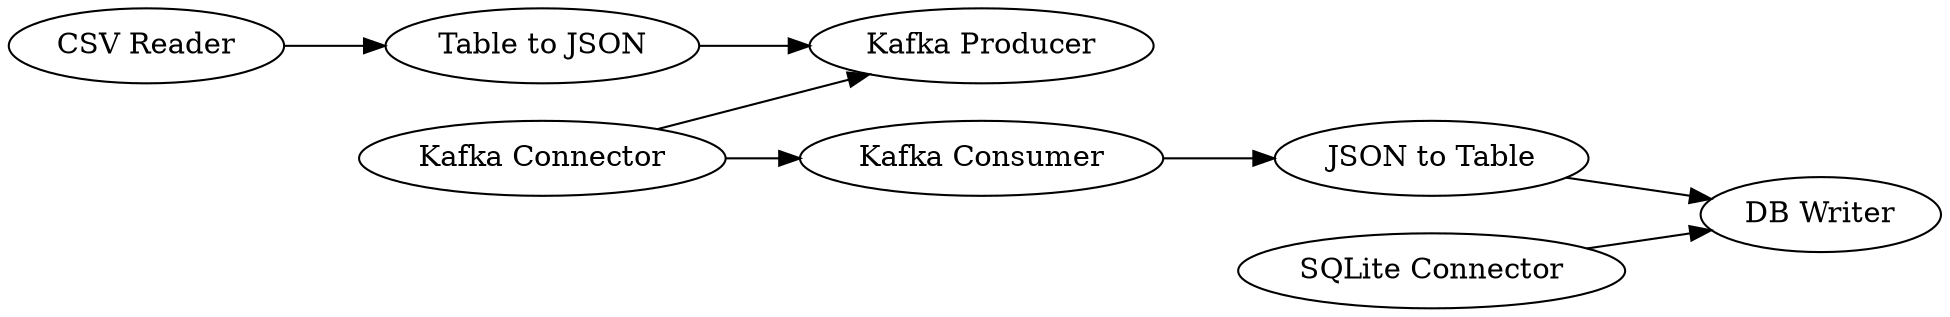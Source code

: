 digraph {
	"-7091792014850474963_13" [label="DB Writer"]
	"-7091792014850474963_5" [label="Table to JSON"]
	"-7091792014850474963_7" [label="JSON to Table"]
	"-7091792014850474963_1" [label="Kafka Connector"]
	"-7091792014850474963_3" [label="CSV Reader"]
	"-7091792014850474963_49" [label="Kafka Producer"]
	"-7091792014850474963_15" [label="Kafka Consumer"]
	"-7091792014850474963_12" [label="SQLite Connector"]
	"-7091792014850474963_12" -> "-7091792014850474963_13"
	"-7091792014850474963_3" -> "-7091792014850474963_5"
	"-7091792014850474963_1" -> "-7091792014850474963_49"
	"-7091792014850474963_1" -> "-7091792014850474963_15"
	"-7091792014850474963_7" -> "-7091792014850474963_13"
	"-7091792014850474963_5" -> "-7091792014850474963_49"
	"-7091792014850474963_15" -> "-7091792014850474963_7"
	rankdir=LR
}

